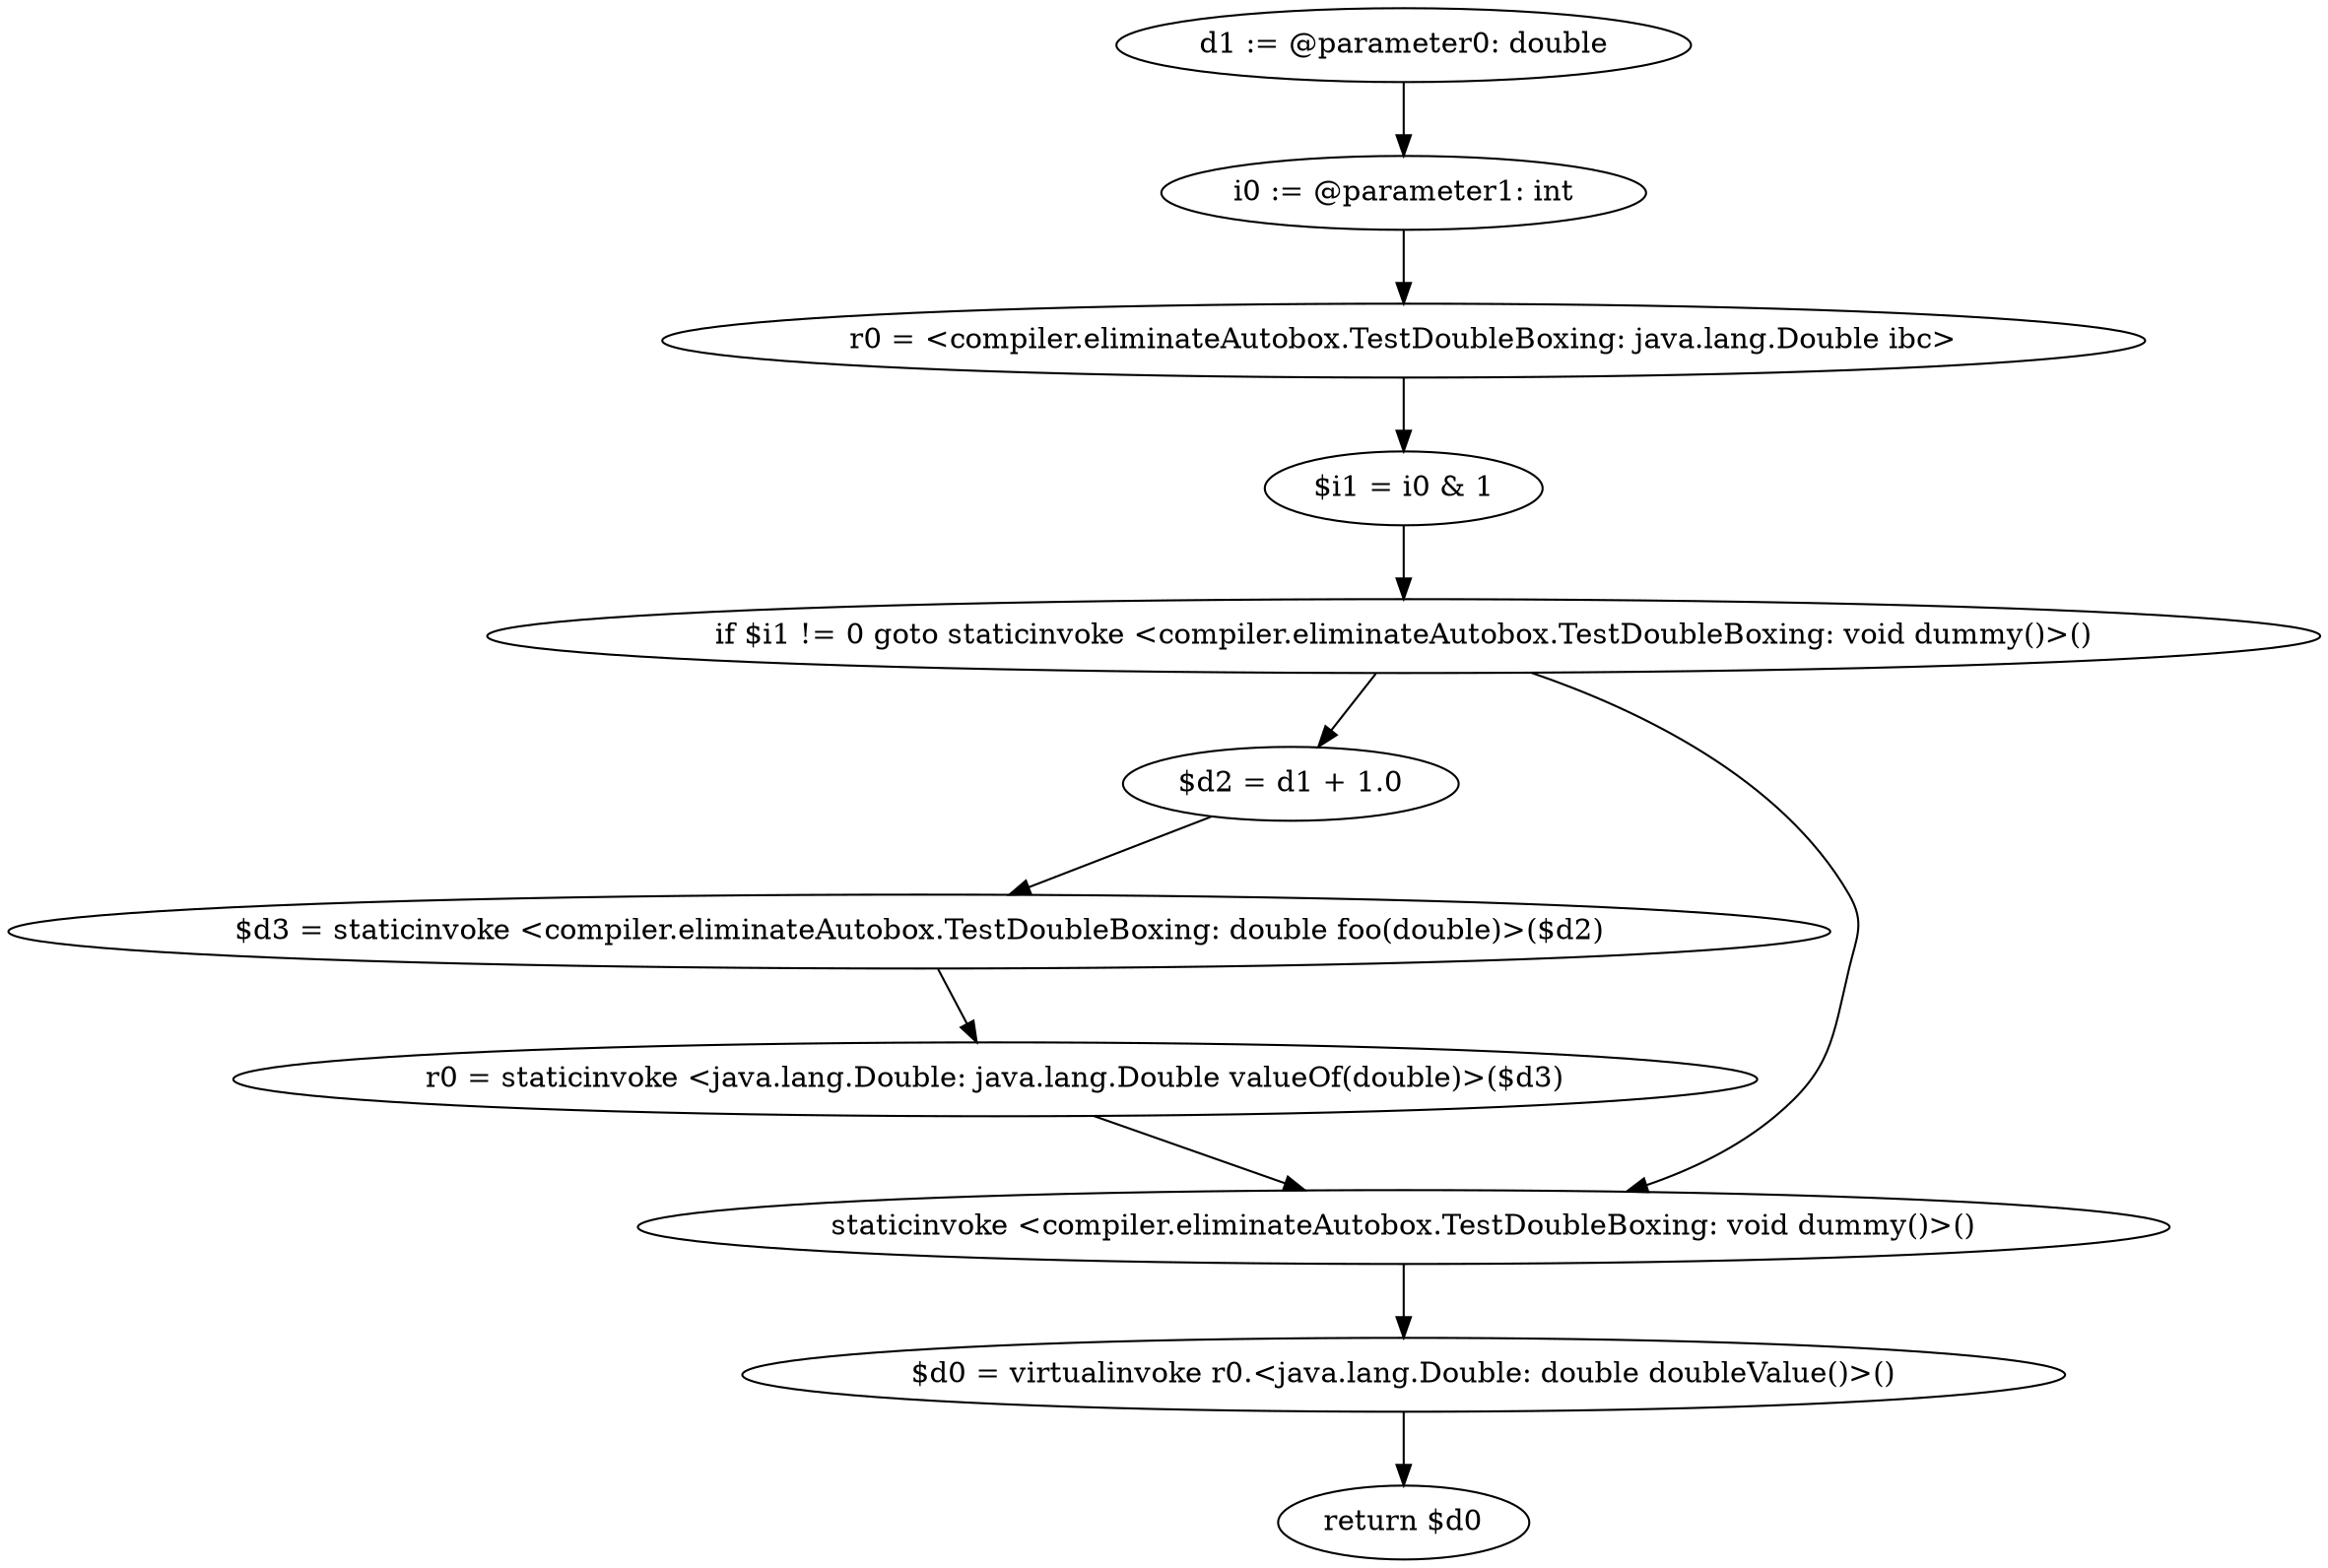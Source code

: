 digraph "unitGraph" {
    "d1 := @parameter0: double"
    "i0 := @parameter1: int"
    "r0 = <compiler.eliminateAutobox.TestDoubleBoxing: java.lang.Double ibc>"
    "$i1 = i0 & 1"
    "if $i1 != 0 goto staticinvoke <compiler.eliminateAutobox.TestDoubleBoxing: void dummy()>()"
    "$d2 = d1 + 1.0"
    "$d3 = staticinvoke <compiler.eliminateAutobox.TestDoubleBoxing: double foo(double)>($d2)"
    "r0 = staticinvoke <java.lang.Double: java.lang.Double valueOf(double)>($d3)"
    "staticinvoke <compiler.eliminateAutobox.TestDoubleBoxing: void dummy()>()"
    "$d0 = virtualinvoke r0.<java.lang.Double: double doubleValue()>()"
    "return $d0"
    "d1 := @parameter0: double"->"i0 := @parameter1: int";
    "i0 := @parameter1: int"->"r0 = <compiler.eliminateAutobox.TestDoubleBoxing: java.lang.Double ibc>";
    "r0 = <compiler.eliminateAutobox.TestDoubleBoxing: java.lang.Double ibc>"->"$i1 = i0 & 1";
    "$i1 = i0 & 1"->"if $i1 != 0 goto staticinvoke <compiler.eliminateAutobox.TestDoubleBoxing: void dummy()>()";
    "if $i1 != 0 goto staticinvoke <compiler.eliminateAutobox.TestDoubleBoxing: void dummy()>()"->"$d2 = d1 + 1.0";
    "if $i1 != 0 goto staticinvoke <compiler.eliminateAutobox.TestDoubleBoxing: void dummy()>()"->"staticinvoke <compiler.eliminateAutobox.TestDoubleBoxing: void dummy()>()";
    "$d2 = d1 + 1.0"->"$d3 = staticinvoke <compiler.eliminateAutobox.TestDoubleBoxing: double foo(double)>($d2)";
    "$d3 = staticinvoke <compiler.eliminateAutobox.TestDoubleBoxing: double foo(double)>($d2)"->"r0 = staticinvoke <java.lang.Double: java.lang.Double valueOf(double)>($d3)";
    "r0 = staticinvoke <java.lang.Double: java.lang.Double valueOf(double)>($d3)"->"staticinvoke <compiler.eliminateAutobox.TestDoubleBoxing: void dummy()>()";
    "staticinvoke <compiler.eliminateAutobox.TestDoubleBoxing: void dummy()>()"->"$d0 = virtualinvoke r0.<java.lang.Double: double doubleValue()>()";
    "$d0 = virtualinvoke r0.<java.lang.Double: double doubleValue()>()"->"return $d0";
}
